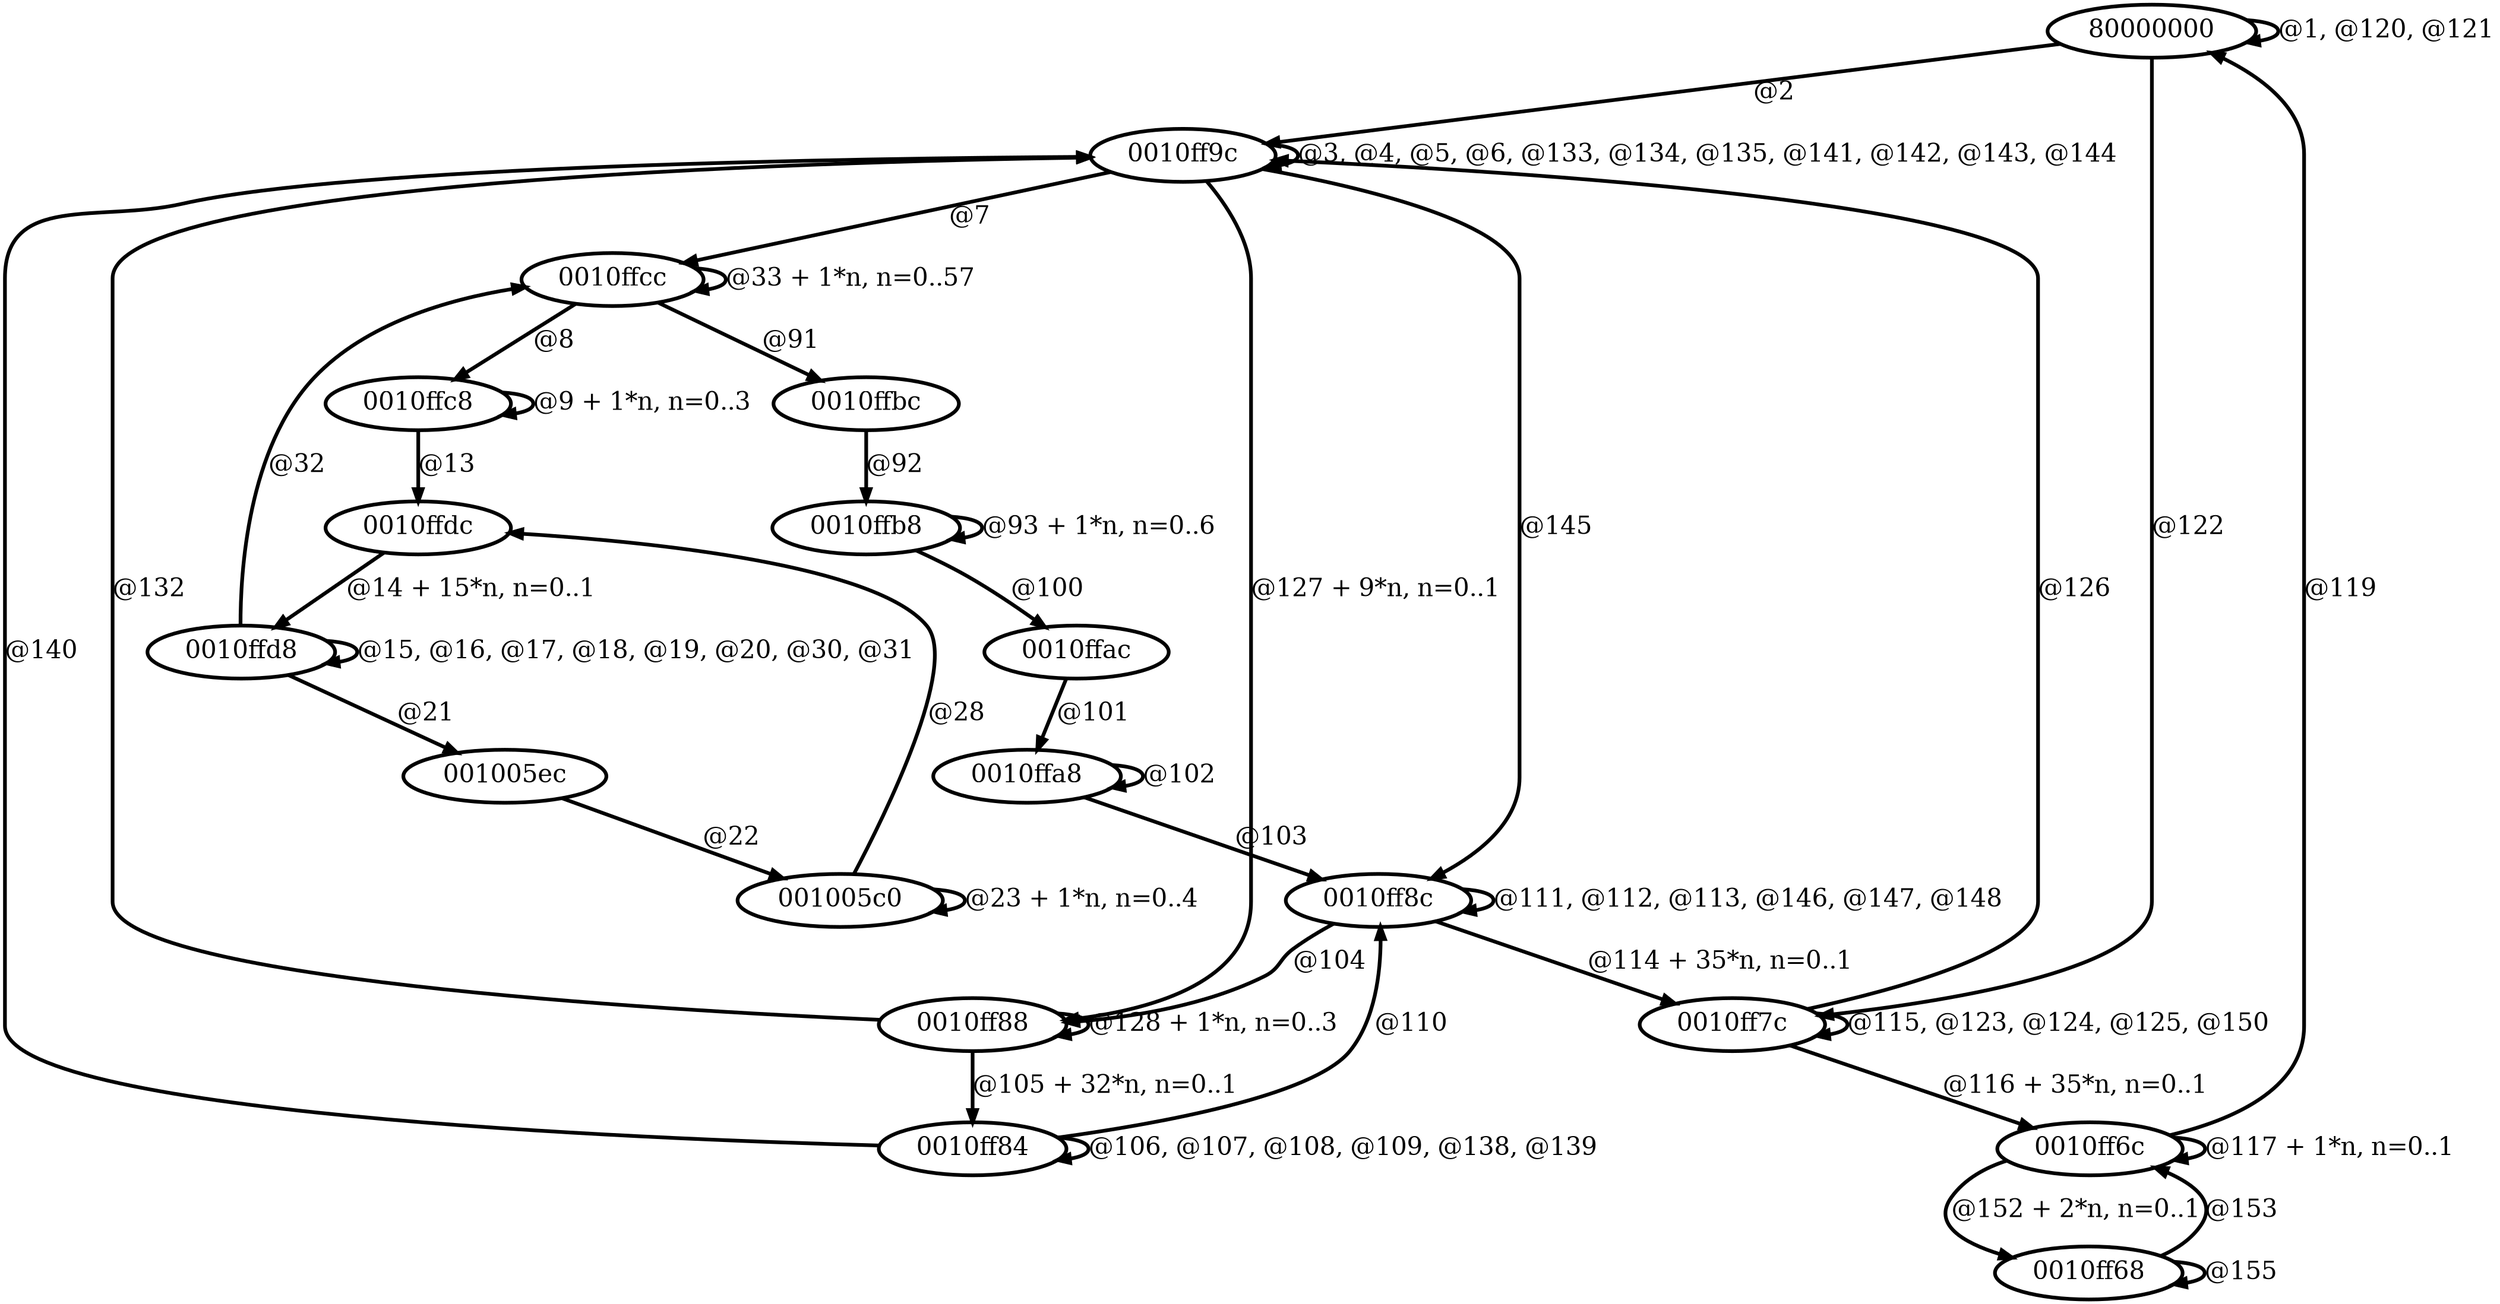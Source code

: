 digraph G {
        node [style=rounded, penwidth=3, fontsize=20, shape=oval];
        "80000000" -> "80000000" [label="@1, @120, @121", color=black,arrowsize=1,style=bold,penwidth=3,fontsize=20];
"80000000" -> "0010ff9c" [label="@2", color=black,arrowsize=1,style=bold,penwidth=3,fontsize=20];
"0010ff9c" -> "0010ff9c" [label="@3, @4, @5, @6, @133, @134, @135, @141, @142, @143, @144", color=black,arrowsize=1,style=bold,penwidth=3,fontsize=20];
"0010ff9c" -> "0010ffcc" [label="@7", color=black,arrowsize=1,style=bold,penwidth=3,fontsize=20];
"0010ffcc" -> "0010ffc8" [label="@8", color=black,arrowsize=1,style=bold,penwidth=3,fontsize=20];
"0010ffc8" -> "0010ffc8" [label="@9 + 1*n, n=0..3", color=black,arrowsize=1,style=bold,penwidth=3,fontsize=20];
"0010ffc8" -> "0010ffdc" [label="@13", color=black,arrowsize=1,style=bold,penwidth=3,fontsize=20];
"0010ffdc" -> "0010ffd8" [label="@14 + 15*n, n=0..1", color=black,arrowsize=1,style=bold,penwidth=3,fontsize=20];
"0010ffd8" -> "0010ffd8" [label="@15, @16, @17, @18, @19, @20, @30, @31", color=black,arrowsize=1,style=bold,penwidth=3,fontsize=20];
"0010ffd8" -> "001005ec" [label="@21", color=black,arrowsize=1,style=bold,penwidth=3,fontsize=20];
"001005ec" -> "001005c0" [label="@22", color=black,arrowsize=1,style=bold,penwidth=3,fontsize=20];
"001005c0" -> "001005c0" [label="@23 + 1*n, n=0..4", color=black,arrowsize=1,style=bold,penwidth=3,fontsize=20];
"001005c0" -> "0010ffdc" [label="@28", color=black,arrowsize=1,style=bold,penwidth=3,fontsize=20];
"0010ffd8" -> "0010ffcc" [label="@32", color=black,arrowsize=1,style=bold,penwidth=3,fontsize=20];
"0010ffcc" -> "0010ffcc" [label="@33 + 1*n, n=0..57", color=black,arrowsize=1,style=bold,penwidth=3,fontsize=20];
"0010ffcc" -> "0010ffbc" [label="@91", color=black,arrowsize=1,style=bold,penwidth=3,fontsize=20];
"0010ffbc" -> "0010ffb8" [label="@92", color=black,arrowsize=1,style=bold,penwidth=3,fontsize=20];
"0010ffb8" -> "0010ffb8" [label="@93 + 1*n, n=0..6", color=black,arrowsize=1,style=bold,penwidth=3,fontsize=20];
"0010ffb8" -> "0010ffac" [label="@100", color=black,arrowsize=1,style=bold,penwidth=3,fontsize=20];
"0010ffac" -> "0010ffa8" [label="@101", color=black,arrowsize=1,style=bold,penwidth=3,fontsize=20];
"0010ffa8" -> "0010ffa8" [label="@102", color=black,arrowsize=1,style=bold,penwidth=3,fontsize=20];
"0010ffa8" -> "0010ff8c" [label="@103", color=black,arrowsize=1,style=bold,penwidth=3,fontsize=20];
"0010ff8c" -> "0010ff88" [label="@104", color=black,arrowsize=1,style=bold,penwidth=3,fontsize=20];
"0010ff88" -> "0010ff84" [label="@105 + 32*n, n=0..1", color=black,arrowsize=1,style=bold,penwidth=3,fontsize=20];
"0010ff84" -> "0010ff84" [label="@106, @107, @108, @109, @138, @139", color=black,arrowsize=1,style=bold,penwidth=3,fontsize=20];
"0010ff84" -> "0010ff8c" [label="@110", color=black,arrowsize=1,style=bold,penwidth=3,fontsize=20];
"0010ff8c" -> "0010ff8c" [label="@111, @112, @113, @146, @147, @148", color=black,arrowsize=1,style=bold,penwidth=3,fontsize=20];
"0010ff8c" -> "0010ff7c" [label="@114 + 35*n, n=0..1", color=black,arrowsize=1,style=bold,penwidth=3,fontsize=20];
"0010ff7c" -> "0010ff7c" [label="@115, @123, @124, @125, @150", color=black,arrowsize=1,style=bold,penwidth=3,fontsize=20];
"0010ff7c" -> "0010ff6c" [label="@116 + 35*n, n=0..1", color=black,arrowsize=1,style=bold,penwidth=3,fontsize=20];
"0010ff6c" -> "0010ff6c" [label="@117 + 1*n, n=0..1", color=black,arrowsize=1,style=bold,penwidth=3,fontsize=20];
"0010ff6c" -> "80000000" [label="@119", color=black,arrowsize=1,style=bold,penwidth=3,fontsize=20];
"80000000" -> "0010ff7c" [label="@122", color=black,arrowsize=1,style=bold,penwidth=3,fontsize=20];
"0010ff7c" -> "0010ff9c" [label="@126", color=black,arrowsize=1,style=bold,penwidth=3,fontsize=20];
"0010ff9c" -> "0010ff88" [label="@127 + 9*n, n=0..1", color=black,arrowsize=1,style=bold,penwidth=3,fontsize=20];
"0010ff88" -> "0010ff88" [label="@128 + 1*n, n=0..3", color=black,arrowsize=1,style=bold,penwidth=3,fontsize=20];
"0010ff88" -> "0010ff9c" [label="@132", color=black,arrowsize=1,style=bold,penwidth=3,fontsize=20];
"0010ff84" -> "0010ff9c" [label="@140", color=black,arrowsize=1,style=bold,penwidth=3,fontsize=20];
"0010ff9c" -> "0010ff8c" [label="@145", color=black,arrowsize=1,style=bold,penwidth=3,fontsize=20];
"0010ff6c" -> "0010ff68" [label="@152 + 2*n, n=0..1", color=black,arrowsize=1,style=bold,penwidth=3,fontsize=20];
"0010ff68" -> "0010ff6c" [label="@153", color=black,arrowsize=1,style=bold,penwidth=3,fontsize=20];
"0010ff68" -> "0010ff68" [label="@155", color=black,arrowsize=1,style=bold,penwidth=3,fontsize=20];
}
